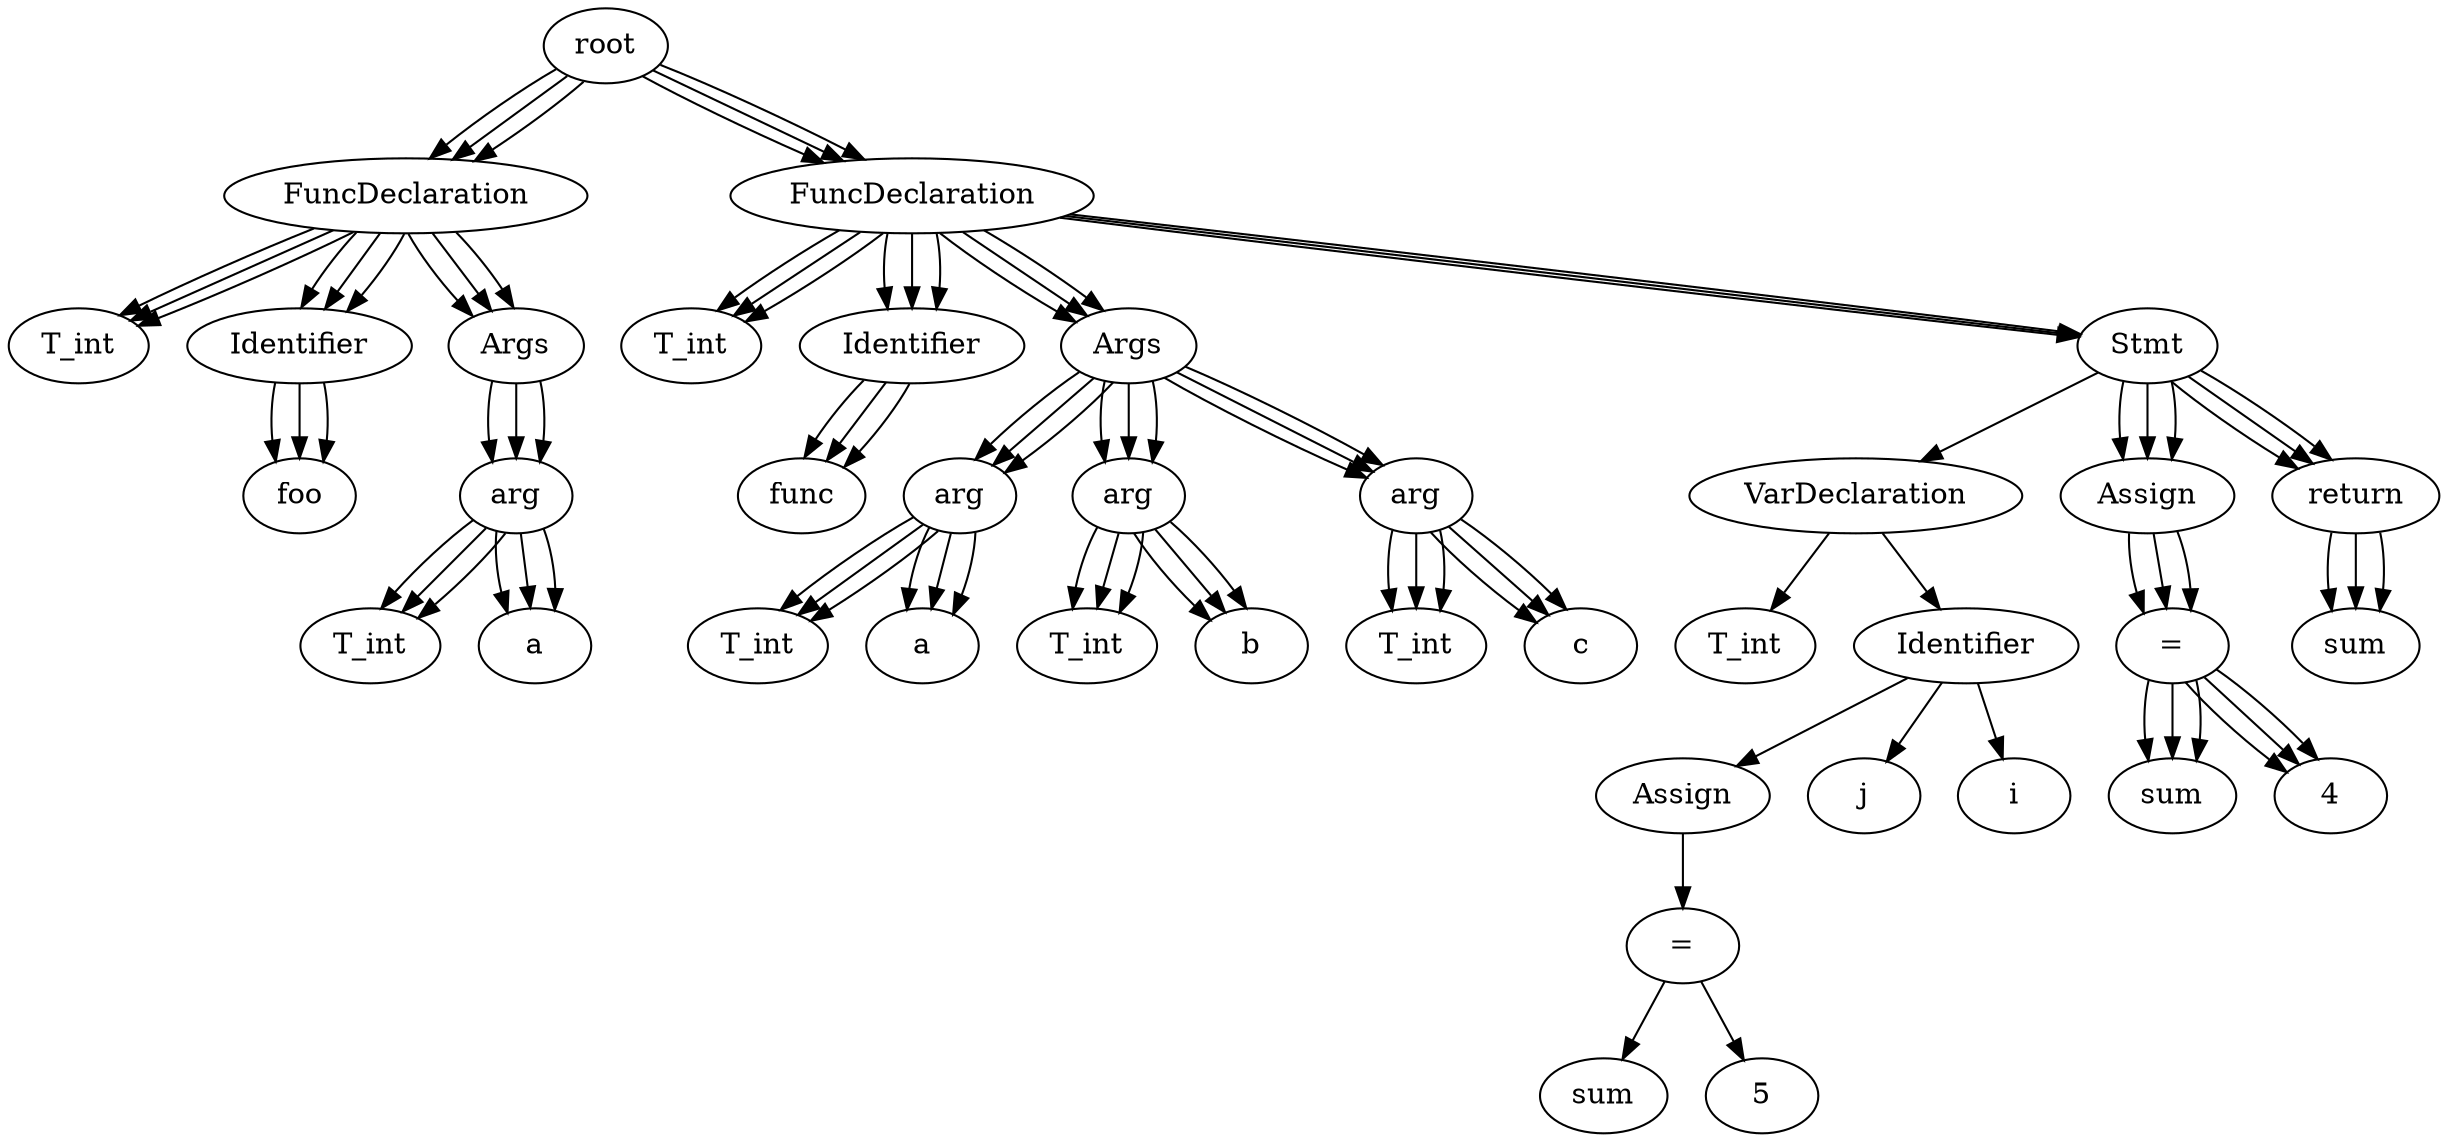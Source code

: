 // root
digraph {
	None [label=root]
	0 [label=FuncDeclaration]
	None -> 0
	1 [label=T_int]
	0 -> 1
	2 [label=Identifier]
	0 -> 2
	3 [label=foo]
	2 -> 3
	4 [label=Args]
	0 -> 4
	5 [label=arg]
	4 -> 5
	6 [label=T_int]
	5 -> 6
	7 [label=a]
	5 -> 7
	8 [label=FuncDeclaration]
	None -> 8
	9 [label=T_int]
	8 -> 9
	10 [label=Identifier]
	8 -> 10
	11 [label=func]
	10 -> 11
	12 [label=Args]
	8 -> 12
	13 [label=arg]
	12 -> 13
	14 [label=T_int]
	13 -> 14
	15 [label=a]
	13 -> 15
	16 [label=arg]
	12 -> 16
	17 [label=T_int]
	16 -> 17
	18 [label=b]
	16 -> 18
	19 [label=arg]
	12 -> 19
	20 [label=T_int]
	19 -> 20
	21 [label=c]
	19 -> 21
	22 [label=Stmt]
	8 -> 22
	23 [label=VarDeclaration]
	22 -> 23
	24 [label=T_int]
	23 -> 24
	25 [label=Identifier]
	23 -> 25
	26 [label=Assign]
	25 -> 26
	28 [label="="]
	26 -> 28
	27 [label=sum]
	28 -> 27
	29 [label=5]
	28 -> 29
	30 [label=j]
	25 -> 30
	31 [label=i]
	25 -> 31
	32 [label=Assign]
	22 -> 32
	34 [label="="]
	32 -> 34
	33 [label=sum]
	34 -> 33
	35 [label=4]
	34 -> 35
	36 [label=return]
	22 -> 36
	37 [label=sum]
	36 -> 37
	None [label=root]
	0 [label=FuncDeclaration]
	None -> 0
	1 [label=T_int]
	0 -> 1
	2 [label=Identifier]
	0 -> 2
	3 [label=foo]
	2 -> 3
	4 [label=Args]
	0 -> 4
	5 [label=arg]
	4 -> 5
	6 [label=T_int]
	5 -> 6
	7 [label=a]
	5 -> 7
	8 [label=FuncDeclaration]
	None -> 8
	9 [label=T_int]
	8 -> 9
	10 [label=Identifier]
	8 -> 10
	11 [label=func]
	10 -> 11
	12 [label=Args]
	8 -> 12
	13 [label=arg]
	12 -> 13
	14 [label=T_int]
	13 -> 14
	15 [label=a]
	13 -> 15
	16 [label=arg]
	12 -> 16
	17 [label=T_int]
	16 -> 17
	18 [label=b]
	16 -> 18
	19 [label=arg]
	12 -> 19
	20 [label=T_int]
	19 -> 20
	21 [label=c]
	19 -> 21
	22 [label=Stmt]
	8 -> 22
	32 [label=Assign]
	22 -> 32
	34 [label="="]
	32 -> 34
	33 [label=sum]
	34 -> 33
	35 [label=4]
	34 -> 35
	36 [label=return]
	22 -> 36
	37 [label=sum]
	36 -> 37
	None [label=root]
	0 [label=FuncDeclaration]
	None -> 0
	1 [label=T_int]
	0 -> 1
	2 [label=Identifier]
	0 -> 2
	3 [label=foo]
	2 -> 3
	4 [label=Args]
	0 -> 4
	5 [label=arg]
	4 -> 5
	6 [label=T_int]
	5 -> 6
	7 [label=a]
	5 -> 7
	8 [label=FuncDeclaration]
	None -> 8
	9 [label=T_int]
	8 -> 9
	10 [label=Identifier]
	8 -> 10
	11 [label=func]
	10 -> 11
	12 [label=Args]
	8 -> 12
	13 [label=arg]
	12 -> 13
	14 [label=T_int]
	13 -> 14
	15 [label=a]
	13 -> 15
	16 [label=arg]
	12 -> 16
	17 [label=T_int]
	16 -> 17
	18 [label=b]
	16 -> 18
	19 [label=arg]
	12 -> 19
	20 [label=T_int]
	19 -> 20
	21 [label=c]
	19 -> 21
	22 [label=Stmt]
	8 -> 22
	32 [label=Assign]
	22 -> 32
	34 [label="="]
	32 -> 34
	33 [label=sum]
	34 -> 33
	35 [label=4]
	34 -> 35
	36 [label=return]
	22 -> 36
	37 [label=sum]
	36 -> 37
}
